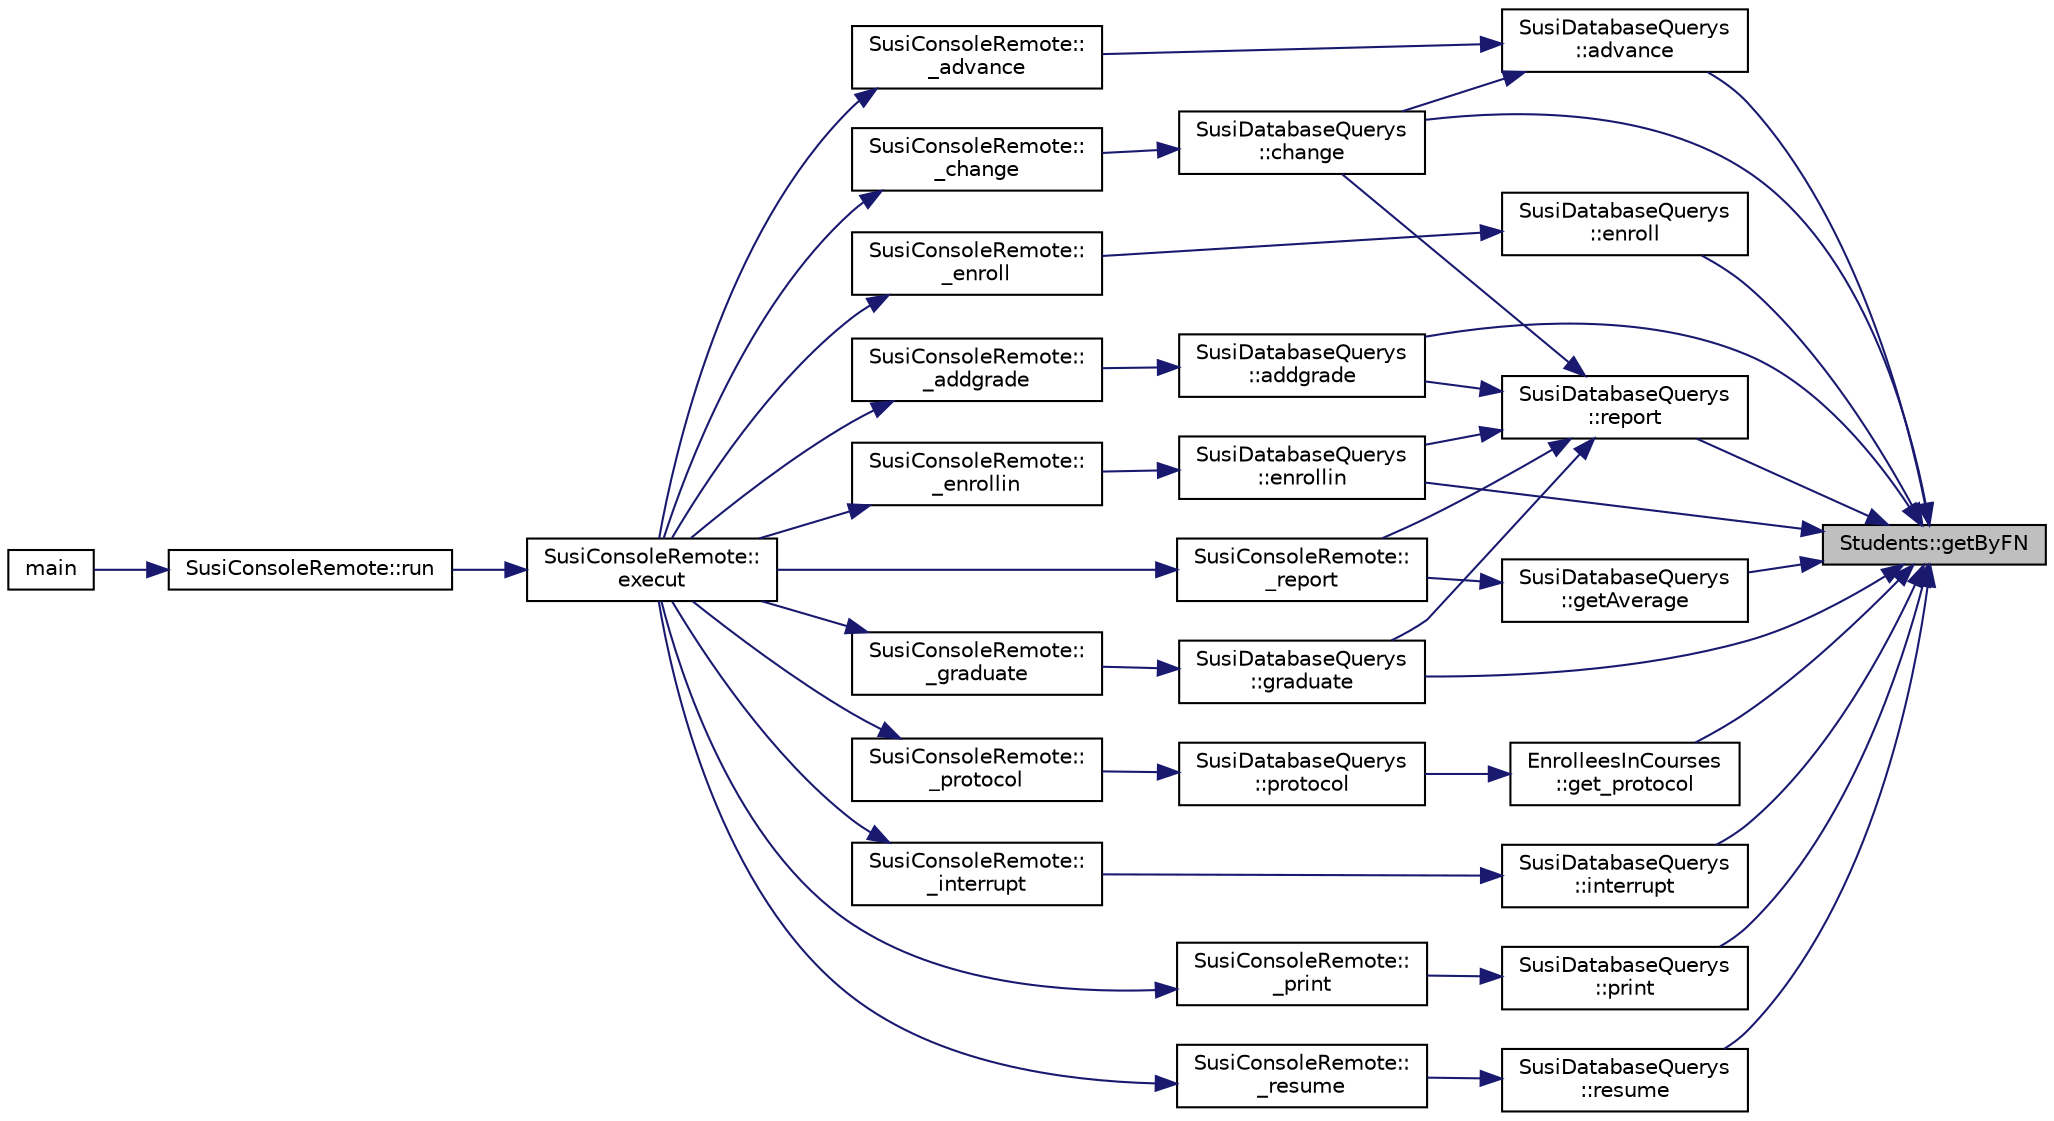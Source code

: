digraph "Students::getByFN"
{
 // LATEX_PDF_SIZE
  edge [fontname="Helvetica",fontsize="10",labelfontname="Helvetica",labelfontsize="10"];
  node [fontname="Helvetica",fontsize="10",shape=record];
  rankdir="RL";
  Node1 [label="Students::getByFN",height=0.2,width=0.4,color="black", fillcolor="grey75", style="filled", fontcolor="black",tooltip=" "];
  Node1 -> Node2 [dir="back",color="midnightblue",fontsize="10",style="solid",fontname="Helvetica"];
  Node2 [label="SusiDatabaseQuerys\l::addgrade",height=0.2,width=0.4,color="black", fillcolor="white", style="filled",URL="$class_susi_database_querys.html#a73b1a55b693f9cd97d4085aad803ee49",tooltip=" "];
  Node2 -> Node3 [dir="back",color="midnightblue",fontsize="10",style="solid",fontname="Helvetica"];
  Node3 [label="SusiConsoleRemote::\l_addgrade",height=0.2,width=0.4,color="black", fillcolor="white", style="filled",URL="$class_susi_console_remote.html#adf0d103e8f892b2d6eee17fe8cf99ff8",tooltip=" "];
  Node3 -> Node4 [dir="back",color="midnightblue",fontsize="10",style="solid",fontname="Helvetica"];
  Node4 [label="SusiConsoleRemote::\lexecut",height=0.2,width=0.4,color="black", fillcolor="white", style="filled",URL="$class_susi_console_remote.html#afd508aec4dd613da7127f93ee4ef2171",tooltip="Изпълнява команда по подаден стринг."];
  Node4 -> Node5 [dir="back",color="midnightblue",fontsize="10",style="solid",fontname="Helvetica"];
  Node5 [label="SusiConsoleRemote::run",height=0.2,width=0.4,color="black", fillcolor="white", style="filled",URL="$class_susi_console_remote.html#a9450e23e6d289165c69090f3bc209dd9",tooltip="Стартира приложението."];
  Node5 -> Node6 [dir="back",color="midnightblue",fontsize="10",style="solid",fontname="Helvetica"];
  Node6 [label="main",height=0.2,width=0.4,color="black", fillcolor="white", style="filled",URL="$main_8cpp.html#ae66f6b31b5ad750f1fe042a706a4e3d4",tooltip=" "];
  Node1 -> Node7 [dir="back",color="midnightblue",fontsize="10",style="solid",fontname="Helvetica"];
  Node7 [label="SusiDatabaseQuerys\l::advance",height=0.2,width=0.4,color="black", fillcolor="white", style="filled",URL="$class_susi_database_querys.html#ab98d107ab224dbe96ec904c937799f08",tooltip=" "];
  Node7 -> Node8 [dir="back",color="midnightblue",fontsize="10",style="solid",fontname="Helvetica"];
  Node8 [label="SusiConsoleRemote::\l_advance",height=0.2,width=0.4,color="black", fillcolor="white", style="filled",URL="$class_susi_console_remote.html#ab7bfb7501a6f874434a7db02523a2175",tooltip=" "];
  Node8 -> Node4 [dir="back",color="midnightblue",fontsize="10",style="solid",fontname="Helvetica"];
  Node7 -> Node9 [dir="back",color="midnightblue",fontsize="10",style="solid",fontname="Helvetica"];
  Node9 [label="SusiDatabaseQuerys\l::change",height=0.2,width=0.4,color="black", fillcolor="white", style="filled",URL="$class_susi_database_querys.html#a9e9639f560420e220b53c61d7a317717",tooltip=" "];
  Node9 -> Node10 [dir="back",color="midnightblue",fontsize="10",style="solid",fontname="Helvetica"];
  Node10 [label="SusiConsoleRemote::\l_change",height=0.2,width=0.4,color="black", fillcolor="white", style="filled",URL="$class_susi_console_remote.html#ad1e0b6a9823b1a3ef692bf51d93526a1",tooltip=" "];
  Node10 -> Node4 [dir="back",color="midnightblue",fontsize="10",style="solid",fontname="Helvetica"];
  Node1 -> Node9 [dir="back",color="midnightblue",fontsize="10",style="solid",fontname="Helvetica"];
  Node1 -> Node11 [dir="back",color="midnightblue",fontsize="10",style="solid",fontname="Helvetica"];
  Node11 [label="SusiDatabaseQuerys\l::enroll",height=0.2,width=0.4,color="black", fillcolor="white", style="filled",URL="$class_susi_database_querys.html#af3f10d73cbe771832d0be57be66bedee",tooltip=" "];
  Node11 -> Node12 [dir="back",color="midnightblue",fontsize="10",style="solid",fontname="Helvetica"];
  Node12 [label="SusiConsoleRemote::\l_enroll",height=0.2,width=0.4,color="black", fillcolor="white", style="filled",URL="$class_susi_console_remote.html#adf9db5147fc0103a99fe5804dfcb3493",tooltip=" "];
  Node12 -> Node4 [dir="back",color="midnightblue",fontsize="10",style="solid",fontname="Helvetica"];
  Node1 -> Node13 [dir="back",color="midnightblue",fontsize="10",style="solid",fontname="Helvetica"];
  Node13 [label="SusiDatabaseQuerys\l::enrollin",height=0.2,width=0.4,color="black", fillcolor="white", style="filled",URL="$class_susi_database_querys.html#aa36cef8143ae2e216147bd2149cab5bd",tooltip=" "];
  Node13 -> Node14 [dir="back",color="midnightblue",fontsize="10",style="solid",fontname="Helvetica"];
  Node14 [label="SusiConsoleRemote::\l_enrollin",height=0.2,width=0.4,color="black", fillcolor="white", style="filled",URL="$class_susi_console_remote.html#acf557527e4657c9be0bb21ec18ee2b33",tooltip=" "];
  Node14 -> Node4 [dir="back",color="midnightblue",fontsize="10",style="solid",fontname="Helvetica"];
  Node1 -> Node15 [dir="back",color="midnightblue",fontsize="10",style="solid",fontname="Helvetica"];
  Node15 [label="EnrolleesInCourses\l::get_protocol",height=0.2,width=0.4,color="black", fillcolor="white", style="filled",URL="$class_enrollees_in_courses.html#a13f0d9ee13ebb1526cd4491a560cee53",tooltip=" "];
  Node15 -> Node16 [dir="back",color="midnightblue",fontsize="10",style="solid",fontname="Helvetica"];
  Node16 [label="SusiDatabaseQuerys\l::protocol",height=0.2,width=0.4,color="black", fillcolor="white", style="filled",URL="$class_susi_database_querys.html#a2ead3636bca3e4bf74bdbfbe32f9016a",tooltip=" "];
  Node16 -> Node17 [dir="back",color="midnightblue",fontsize="10",style="solid",fontname="Helvetica"];
  Node17 [label="SusiConsoleRemote::\l_protocol",height=0.2,width=0.4,color="black", fillcolor="white", style="filled",URL="$class_susi_console_remote.html#a2621e1c5c3036625efe68e5fdae0f3d1",tooltip=" "];
  Node17 -> Node4 [dir="back",color="midnightblue",fontsize="10",style="solid",fontname="Helvetica"];
  Node1 -> Node18 [dir="back",color="midnightblue",fontsize="10",style="solid",fontname="Helvetica"];
  Node18 [label="SusiDatabaseQuerys\l::getAverage",height=0.2,width=0.4,color="black", fillcolor="white", style="filled",URL="$class_susi_database_querys.html#a82d06e4828801917cada95e37225d322",tooltip=" "];
  Node18 -> Node19 [dir="back",color="midnightblue",fontsize="10",style="solid",fontname="Helvetica"];
  Node19 [label="SusiConsoleRemote::\l_report",height=0.2,width=0.4,color="black", fillcolor="white", style="filled",URL="$class_susi_console_remote.html#a4a5b4dfc575d652d3e090b01bfb83b36",tooltip=" "];
  Node19 -> Node4 [dir="back",color="midnightblue",fontsize="10",style="solid",fontname="Helvetica"];
  Node1 -> Node20 [dir="back",color="midnightblue",fontsize="10",style="solid",fontname="Helvetica"];
  Node20 [label="SusiDatabaseQuerys\l::graduate",height=0.2,width=0.4,color="black", fillcolor="white", style="filled",URL="$class_susi_database_querys.html#a435abe334152c887c3864a5b65cc0695",tooltip=" "];
  Node20 -> Node21 [dir="back",color="midnightblue",fontsize="10",style="solid",fontname="Helvetica"];
  Node21 [label="SusiConsoleRemote::\l_graduate",height=0.2,width=0.4,color="black", fillcolor="white", style="filled",URL="$class_susi_console_remote.html#ac8bdc154f45fdd550f9d7732dea57a77",tooltip=" "];
  Node21 -> Node4 [dir="back",color="midnightblue",fontsize="10",style="solid",fontname="Helvetica"];
  Node1 -> Node22 [dir="back",color="midnightblue",fontsize="10",style="solid",fontname="Helvetica"];
  Node22 [label="SusiDatabaseQuerys\l::interrupt",height=0.2,width=0.4,color="black", fillcolor="white", style="filled",URL="$class_susi_database_querys.html#a66f85a78a04de6ed2d6dae3e0dbcf769",tooltip=" "];
  Node22 -> Node23 [dir="back",color="midnightblue",fontsize="10",style="solid",fontname="Helvetica"];
  Node23 [label="SusiConsoleRemote::\l_interrupt",height=0.2,width=0.4,color="black", fillcolor="white", style="filled",URL="$class_susi_console_remote.html#aa9eabbcebf0ea4dc7a5266c109dacdab",tooltip=" "];
  Node23 -> Node4 [dir="back",color="midnightblue",fontsize="10",style="solid",fontname="Helvetica"];
  Node1 -> Node24 [dir="back",color="midnightblue",fontsize="10",style="solid",fontname="Helvetica"];
  Node24 [label="SusiDatabaseQuerys\l::print",height=0.2,width=0.4,color="black", fillcolor="white", style="filled",URL="$class_susi_database_querys.html#a344c1c4ca756000c23754af714a94fa4",tooltip=" "];
  Node24 -> Node25 [dir="back",color="midnightblue",fontsize="10",style="solid",fontname="Helvetica"];
  Node25 [label="SusiConsoleRemote::\l_print",height=0.2,width=0.4,color="black", fillcolor="white", style="filled",URL="$class_susi_console_remote.html#ab45dd9ff99cf181b2a682c0e50055adf",tooltip=" "];
  Node25 -> Node4 [dir="back",color="midnightblue",fontsize="10",style="solid",fontname="Helvetica"];
  Node1 -> Node26 [dir="back",color="midnightblue",fontsize="10",style="solid",fontname="Helvetica"];
  Node26 [label="SusiDatabaseQuerys\l::report",height=0.2,width=0.4,color="black", fillcolor="white", style="filled",URL="$class_susi_database_querys.html#ab58b79c5d4ce4c7a2a51876b97592b81",tooltip=" "];
  Node26 -> Node19 [dir="back",color="midnightblue",fontsize="10",style="solid",fontname="Helvetica"];
  Node26 -> Node2 [dir="back",color="midnightblue",fontsize="10",style="solid",fontname="Helvetica"];
  Node26 -> Node9 [dir="back",color="midnightblue",fontsize="10",style="solid",fontname="Helvetica"];
  Node26 -> Node13 [dir="back",color="midnightblue",fontsize="10",style="solid",fontname="Helvetica"];
  Node26 -> Node20 [dir="back",color="midnightblue",fontsize="10",style="solid",fontname="Helvetica"];
  Node1 -> Node27 [dir="back",color="midnightblue",fontsize="10",style="solid",fontname="Helvetica"];
  Node27 [label="SusiDatabaseQuerys\l::resume",height=0.2,width=0.4,color="black", fillcolor="white", style="filled",URL="$class_susi_database_querys.html#a1d25e51ad9dcd77ae487bcf81207d148",tooltip=" "];
  Node27 -> Node28 [dir="back",color="midnightblue",fontsize="10",style="solid",fontname="Helvetica"];
  Node28 [label="SusiConsoleRemote::\l_resume",height=0.2,width=0.4,color="black", fillcolor="white", style="filled",URL="$class_susi_console_remote.html#a3d627ac6b1fc0912ce21e296f6adb6d7",tooltip=" "];
  Node28 -> Node4 [dir="back",color="midnightblue",fontsize="10",style="solid",fontname="Helvetica"];
}
